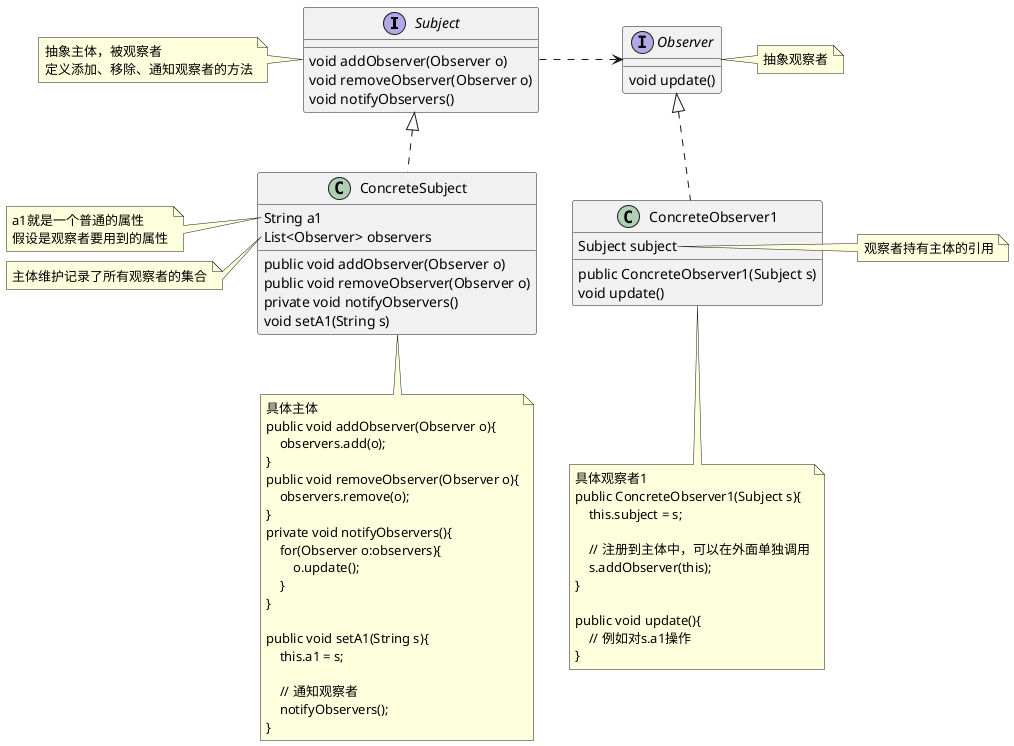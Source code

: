 @startuml

interface Subject {
    void addObserver(Observer o)
    void removeObserver(Observer o)
    void notifyObservers()
}
note left
抽象主体，被观察者
定义添加、移除、通知观察者的方法
end note

interface Observer {
    void update()
}
note right
抽象观察者
end note

class ConcreteSubject {
    String a1
    List<Observer> observers
    public void addObserver(Observer o)
    public void removeObserver(Observer o)
    private void notifyObservers()
    void setA1(String s)
}
note bottom
具体主体
public void addObserver(Observer o){
    observers.add(o);
}
public void removeObserver(Observer o){
    observers.remove(o);
}
private void notifyObservers(){
    for(Observer o:observers){
        o.update();
    }
}

public void setA1(String s){
    this.a1 = s;

    // 通知观察者
    notifyObservers();
}
end note
note left of ConcreteSubject::a1
a1就是一个普通的属性
假设是观察者要用到的属性
end note
note left of ConcreteSubject::observers
主体维护记录了所有观察者的集合
end note

class ConcreteObserver1 {
    Subject subject
    public ConcreteObserver1(Subject s)
    void update()
}
note bottom
具体观察者1
public ConcreteObserver1(Subject s){
    this.subject = s;

    // 注册到主体中，可以在外面单独调用
    s.addObserver(this);
}

public void update(){
    // 例如对s.a1操作
}
end note
note right of ConcreteObserver1::subject
观察者持有主体的引用
end note

Subject .> Observer
Subject <|.. ConcreteSubject
Observer <|.. ConcreteObserver1

@enduml